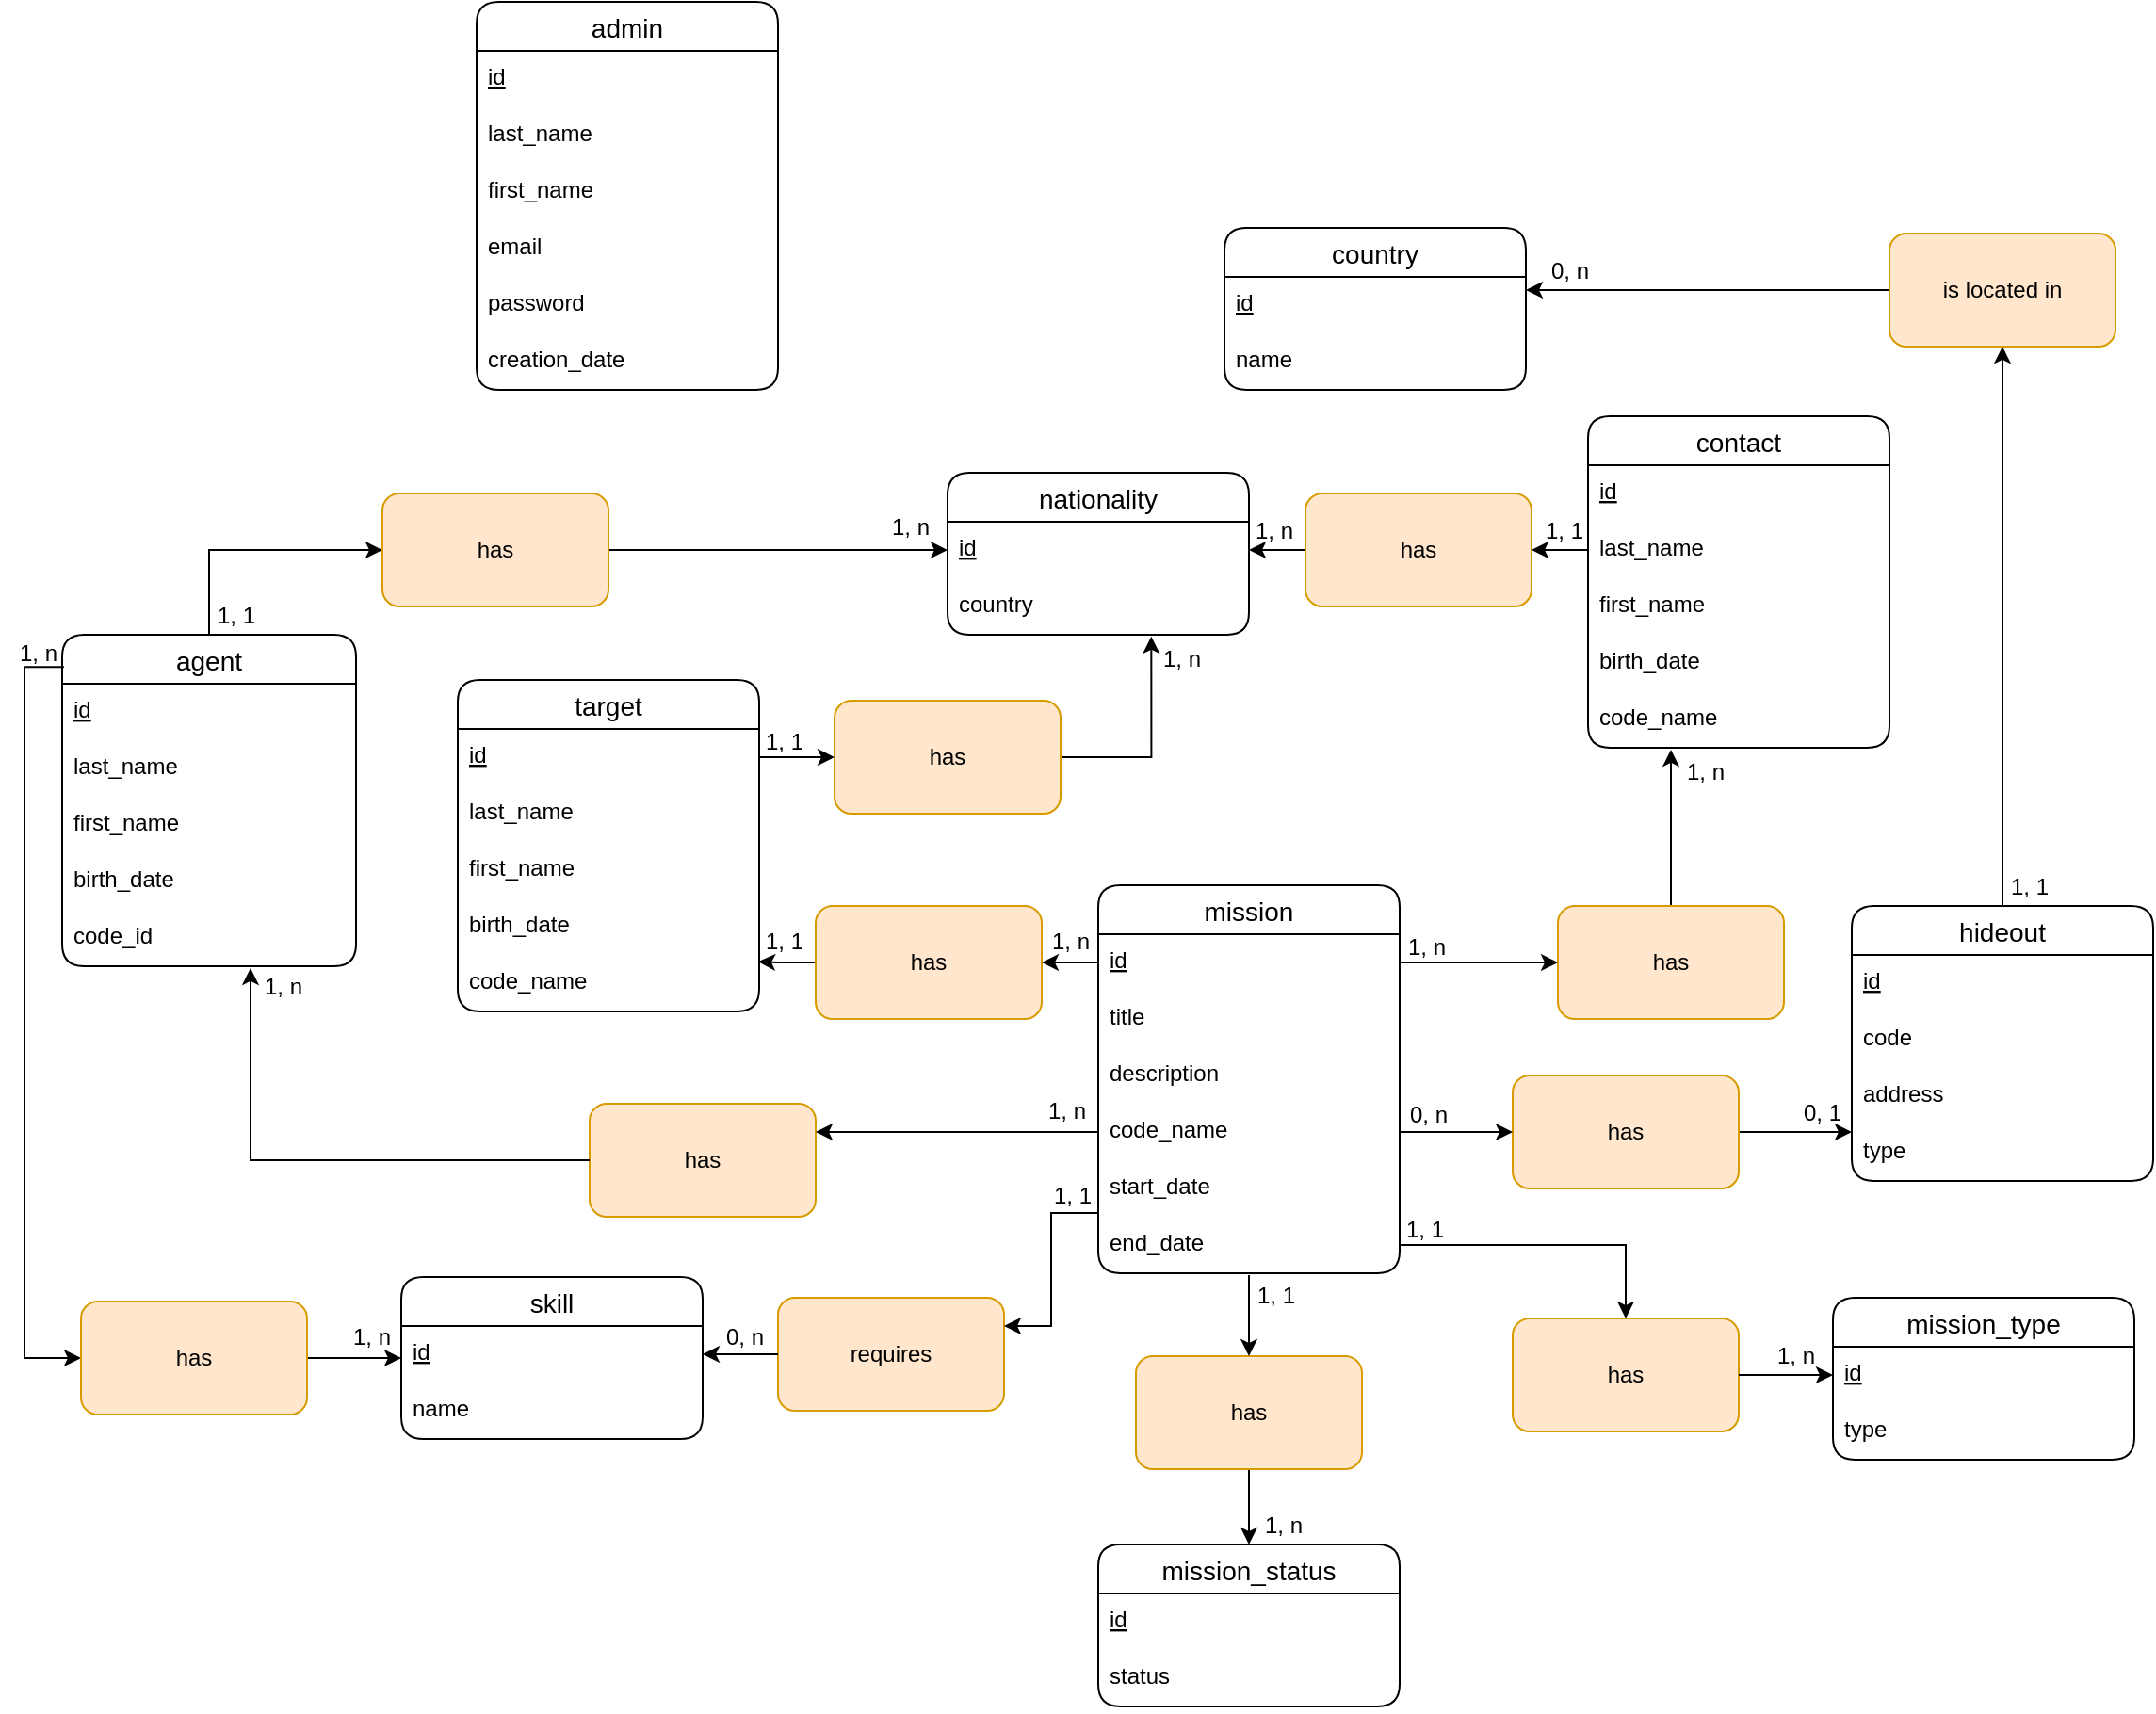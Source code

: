 <mxfile version="20.0.4" type="github">
  <diagram id="IRJhUcMUI05RFyqVbuxA" name="Page-1">
    <mxGraphModel dx="1422" dy="762" grid="1" gridSize="10" guides="1" tooltips="1" connect="1" arrows="1" fold="1" page="1" pageScale="1" pageWidth="827" pageHeight="1169" math="0" shadow="0">
      <root>
        <mxCell id="0" />
        <mxCell id="1" parent="0" />
        <mxCell id="O0-SuVOtnk1_sqH14qni-1" style="edgeStyle=orthogonalEdgeStyle;rounded=0;orthogonalLoop=1;jettySize=auto;html=1;exitX=0.5;exitY=0;exitDx=0;exitDy=0;entryX=0;entryY=0.5;entryDx=0;entryDy=0;startArrow=none;startFill=0;endArrow=classic;endFill=1;" parent="1" source="O0-SuVOtnk1_sqH14qni-2" target="O0-SuVOtnk1_sqH14qni-9" edge="1">
          <mxGeometry relative="1" as="geometry" />
        </mxCell>
        <mxCell id="O0-SuVOtnk1_sqH14qni-2" value="agent" style="swimlane;fontStyle=0;childLayout=stackLayout;horizontal=1;startSize=26;horizontalStack=0;resizeParent=1;resizeParentMax=0;resizeLast=0;collapsible=1;marginBottom=0;align=center;fontSize=14;rounded=1;" parent="1" vertex="1">
          <mxGeometry x="73" y="376" width="156" height="176" as="geometry" />
        </mxCell>
        <mxCell id="O0-SuVOtnk1_sqH14qni-3" value="id" style="text;strokeColor=none;fillColor=none;spacingLeft=4;spacingRight=4;overflow=hidden;rotatable=0;points=[[0,0.5],[1,0.5]];portConstraint=eastwest;fontSize=12;fontStyle=4" parent="O0-SuVOtnk1_sqH14qni-2" vertex="1">
          <mxGeometry y="26" width="156" height="30" as="geometry" />
        </mxCell>
        <mxCell id="O0-SuVOtnk1_sqH14qni-4" value="last_name&#xa;" style="text;strokeColor=none;fillColor=none;spacingLeft=4;spacingRight=4;overflow=hidden;rotatable=0;points=[[0,0.5],[1,0.5]];portConstraint=eastwest;fontSize=12;" parent="O0-SuVOtnk1_sqH14qni-2" vertex="1">
          <mxGeometry y="56" width="156" height="30" as="geometry" />
        </mxCell>
        <mxCell id="O0-SuVOtnk1_sqH14qni-5" value="first_name" style="text;strokeColor=none;fillColor=none;spacingLeft=4;spacingRight=4;overflow=hidden;rotatable=0;points=[[0,0.5],[1,0.5]];portConstraint=eastwest;fontSize=12;" parent="O0-SuVOtnk1_sqH14qni-2" vertex="1">
          <mxGeometry y="86" width="156" height="30" as="geometry" />
        </mxCell>
        <mxCell id="O0-SuVOtnk1_sqH14qni-6" value="birth_date" style="text;strokeColor=none;fillColor=none;spacingLeft=4;spacingRight=4;overflow=hidden;rotatable=0;points=[[0,0.5],[1,0.5]];portConstraint=eastwest;fontSize=12;" parent="O0-SuVOtnk1_sqH14qni-2" vertex="1">
          <mxGeometry y="116" width="156" height="30" as="geometry" />
        </mxCell>
        <mxCell id="O0-SuVOtnk1_sqH14qni-7" value="code_id" style="text;strokeColor=none;fillColor=none;spacingLeft=4;spacingRight=4;overflow=hidden;rotatable=0;points=[[0,0.5],[1,0.5]];portConstraint=eastwest;fontSize=12;" parent="O0-SuVOtnk1_sqH14qni-2" vertex="1">
          <mxGeometry y="146" width="156" height="30" as="geometry" />
        </mxCell>
        <mxCell id="O0-SuVOtnk1_sqH14qni-8" style="edgeStyle=orthogonalEdgeStyle;rounded=0;orthogonalLoop=1;jettySize=auto;html=1;entryX=0;entryY=0.5;entryDx=0;entryDy=0;startArrow=none;startFill=0;endArrow=classic;endFill=1;" parent="1" source="O0-SuVOtnk1_sqH14qni-9" target="O0-SuVOtnk1_sqH14qni-11" edge="1">
          <mxGeometry relative="1" as="geometry" />
        </mxCell>
        <mxCell id="O0-SuVOtnk1_sqH14qni-9" value="has" style="rounded=1;whiteSpace=wrap;html=1;fillColor=#ffe6cc;strokeColor=#d79b00;" parent="1" vertex="1">
          <mxGeometry x="243" y="301" width="120" height="60" as="geometry" />
        </mxCell>
        <mxCell id="O0-SuVOtnk1_sqH14qni-10" value="nationality" style="swimlane;fontStyle=0;childLayout=stackLayout;horizontal=1;startSize=26;horizontalStack=0;resizeParent=1;resizeParentMax=0;resizeLast=0;collapsible=1;marginBottom=0;align=center;fontSize=14;rounded=1;" parent="1" vertex="1">
          <mxGeometry x="543" y="290" width="160" height="86" as="geometry" />
        </mxCell>
        <mxCell id="O0-SuVOtnk1_sqH14qni-11" value="id" style="text;strokeColor=none;fillColor=none;spacingLeft=4;spacingRight=4;overflow=hidden;rotatable=0;points=[[0,0.5],[1,0.5]];portConstraint=eastwest;fontSize=12;fontStyle=4" parent="O0-SuVOtnk1_sqH14qni-10" vertex="1">
          <mxGeometry y="26" width="160" height="30" as="geometry" />
        </mxCell>
        <mxCell id="O0-SuVOtnk1_sqH14qni-12" value="country" style="text;strokeColor=none;fillColor=none;spacingLeft=4;spacingRight=4;overflow=hidden;rotatable=0;points=[[0,0.5],[1,0.5]];portConstraint=eastwest;fontSize=12;" parent="O0-SuVOtnk1_sqH14qni-10" vertex="1">
          <mxGeometry y="56" width="160" height="30" as="geometry" />
        </mxCell>
        <mxCell id="O0-SuVOtnk1_sqH14qni-13" value="skill" style="swimlane;fontStyle=0;childLayout=stackLayout;horizontal=1;startSize=26;horizontalStack=0;resizeParent=1;resizeParentMax=0;resizeLast=0;collapsible=1;marginBottom=0;align=center;fontSize=14;rounded=1;" parent="1" vertex="1">
          <mxGeometry x="253" y="717" width="160" height="86" as="geometry" />
        </mxCell>
        <mxCell id="O0-SuVOtnk1_sqH14qni-14" value="id" style="text;strokeColor=none;fillColor=none;spacingLeft=4;spacingRight=4;overflow=hidden;rotatable=0;points=[[0,0.5],[1,0.5]];portConstraint=eastwest;fontSize=12;fontStyle=4" parent="O0-SuVOtnk1_sqH14qni-13" vertex="1">
          <mxGeometry y="26" width="160" height="30" as="geometry" />
        </mxCell>
        <mxCell id="O0-SuVOtnk1_sqH14qni-15" value="name" style="text;strokeColor=none;fillColor=none;spacingLeft=4;spacingRight=4;overflow=hidden;rotatable=0;points=[[0,0.5],[1,0.5]];portConstraint=eastwest;fontSize=12;" parent="O0-SuVOtnk1_sqH14qni-13" vertex="1">
          <mxGeometry y="56" width="160" height="30" as="geometry" />
        </mxCell>
        <mxCell id="O0-SuVOtnk1_sqH14qni-16" style="edgeStyle=orthogonalEdgeStyle;rounded=0;orthogonalLoop=1;jettySize=auto;html=1;startArrow=none;startFill=0;endArrow=classic;endFill=1;entryX=0;entryY=0.5;entryDx=0;entryDy=0;" parent="1" source="O0-SuVOtnk1_sqH14qni-18" target="O0-SuVOtnk1_sqH14qni-13" edge="1">
          <mxGeometry relative="1" as="geometry" />
        </mxCell>
        <mxCell id="O0-SuVOtnk1_sqH14qni-17" style="edgeStyle=orthogonalEdgeStyle;rounded=0;orthogonalLoop=1;jettySize=auto;html=1;startArrow=none;startFill=0;endArrow=classic;endFill=1;exitX=0.006;exitY=0.097;exitDx=0;exitDy=0;exitPerimeter=0;" parent="1" source="O0-SuVOtnk1_sqH14qni-2" target="O0-SuVOtnk1_sqH14qni-18" edge="1">
          <mxGeometry relative="1" as="geometry">
            <Array as="points">
              <mxPoint x="53" y="393" />
              <mxPoint x="53" y="760" />
            </Array>
          </mxGeometry>
        </mxCell>
        <mxCell id="O0-SuVOtnk1_sqH14qni-18" value="has" style="rounded=1;whiteSpace=wrap;html=1;fillColor=#ffe6cc;strokeColor=#d79b00;" parent="1" vertex="1">
          <mxGeometry x="83" y="730" width="120" height="60" as="geometry" />
        </mxCell>
        <mxCell id="O0-SuVOtnk1_sqH14qni-19" value="target" style="swimlane;fontStyle=0;childLayout=stackLayout;horizontal=1;startSize=26;horizontalStack=0;resizeParent=1;resizeParentMax=0;resizeLast=0;collapsible=1;marginBottom=0;align=center;fontSize=14;rounded=1;swimlaneLine=1;" parent="1" vertex="1">
          <mxGeometry x="283" y="400" width="160" height="176" as="geometry" />
        </mxCell>
        <mxCell id="O0-SuVOtnk1_sqH14qni-20" value="id" style="text;strokeColor=none;fillColor=none;spacingLeft=4;spacingRight=4;overflow=hidden;rotatable=0;points=[[0,0.5],[1,0.5]];portConstraint=eastwest;fontSize=12;fontStyle=4" parent="O0-SuVOtnk1_sqH14qni-19" vertex="1">
          <mxGeometry y="26" width="160" height="30" as="geometry" />
        </mxCell>
        <mxCell id="O0-SuVOtnk1_sqH14qni-21" value="last_name" style="text;strokeColor=none;fillColor=none;spacingLeft=4;spacingRight=4;overflow=hidden;rotatable=0;points=[[0,0.5],[1,0.5]];portConstraint=eastwest;fontSize=12;" parent="O0-SuVOtnk1_sqH14qni-19" vertex="1">
          <mxGeometry y="56" width="160" height="30" as="geometry" />
        </mxCell>
        <mxCell id="O0-SuVOtnk1_sqH14qni-22" value="first_name" style="text;strokeColor=none;fillColor=none;spacingLeft=4;spacingRight=4;overflow=hidden;rotatable=0;points=[[0,0.5],[1,0.5]];portConstraint=eastwest;fontSize=12;" parent="O0-SuVOtnk1_sqH14qni-19" vertex="1">
          <mxGeometry y="86" width="160" height="30" as="geometry" />
        </mxCell>
        <mxCell id="O0-SuVOtnk1_sqH14qni-23" value="birth_date" style="text;strokeColor=none;fillColor=none;spacingLeft=4;spacingRight=4;overflow=hidden;rotatable=0;points=[[0,0.5],[1,0.5]];portConstraint=eastwest;fontSize=12;" parent="O0-SuVOtnk1_sqH14qni-19" vertex="1">
          <mxGeometry y="116" width="160" height="30" as="geometry" />
        </mxCell>
        <mxCell id="O0-SuVOtnk1_sqH14qni-24" value="code_name" style="text;strokeColor=none;fillColor=none;spacingLeft=4;spacingRight=4;overflow=hidden;rotatable=0;points=[[0,0.5],[1,0.5]];portConstraint=eastwest;fontSize=12;" parent="O0-SuVOtnk1_sqH14qni-19" vertex="1">
          <mxGeometry y="146" width="160" height="30" as="geometry" />
        </mxCell>
        <mxCell id="O0-SuVOtnk1_sqH14qni-25" value="contact" style="swimlane;fontStyle=0;childLayout=stackLayout;horizontal=1;startSize=26;horizontalStack=0;resizeParent=1;resizeParentMax=0;resizeLast=0;collapsible=1;marginBottom=0;align=center;fontSize=14;rounded=1;" parent="1" vertex="1">
          <mxGeometry x="883" y="260" width="160" height="176" as="geometry" />
        </mxCell>
        <mxCell id="O0-SuVOtnk1_sqH14qni-26" value="id" style="text;strokeColor=none;fillColor=none;spacingLeft=4;spacingRight=4;overflow=hidden;rotatable=0;points=[[0,0.5],[1,0.5]];portConstraint=eastwest;fontSize=12;fontStyle=4" parent="O0-SuVOtnk1_sqH14qni-25" vertex="1">
          <mxGeometry y="26" width="160" height="30" as="geometry" />
        </mxCell>
        <mxCell id="O0-SuVOtnk1_sqH14qni-27" value="last_name" style="text;strokeColor=none;fillColor=none;spacingLeft=4;spacingRight=4;overflow=hidden;rotatable=0;points=[[0,0.5],[1,0.5]];portConstraint=eastwest;fontSize=12;" parent="O0-SuVOtnk1_sqH14qni-25" vertex="1">
          <mxGeometry y="56" width="160" height="30" as="geometry" />
        </mxCell>
        <mxCell id="O0-SuVOtnk1_sqH14qni-28" value="first_name" style="text;strokeColor=none;fillColor=none;spacingLeft=4;spacingRight=4;overflow=hidden;rotatable=0;points=[[0,0.5],[1,0.5]];portConstraint=eastwest;fontSize=12;" parent="O0-SuVOtnk1_sqH14qni-25" vertex="1">
          <mxGeometry y="86" width="160" height="30" as="geometry" />
        </mxCell>
        <mxCell id="O0-SuVOtnk1_sqH14qni-29" value="birth_date" style="text;strokeColor=none;fillColor=none;spacingLeft=4;spacingRight=4;overflow=hidden;rotatable=0;points=[[0,0.5],[1,0.5]];portConstraint=eastwest;fontSize=12;" parent="O0-SuVOtnk1_sqH14qni-25" vertex="1">
          <mxGeometry y="116" width="160" height="30" as="geometry" />
        </mxCell>
        <mxCell id="O0-SuVOtnk1_sqH14qni-30" value="code_name" style="text;strokeColor=none;fillColor=none;spacingLeft=4;spacingRight=4;overflow=hidden;rotatable=0;points=[[0,0.5],[1,0.5]];portConstraint=eastwest;fontSize=12;" parent="O0-SuVOtnk1_sqH14qni-25" vertex="1">
          <mxGeometry y="146" width="160" height="30" as="geometry" />
        </mxCell>
        <mxCell id="O0-SuVOtnk1_sqH14qni-31" style="edgeStyle=orthogonalEdgeStyle;rounded=0;orthogonalLoop=1;jettySize=auto;html=1;exitX=0;exitY=0.5;exitDx=0;exitDy=0;entryX=1;entryY=0.5;entryDx=0;entryDy=0;startArrow=none;startFill=0;endArrow=classic;endFill=1;" parent="1" source="O0-SuVOtnk1_sqH14qni-32" target="O0-SuVOtnk1_sqH14qni-11" edge="1">
          <mxGeometry relative="1" as="geometry" />
        </mxCell>
        <mxCell id="O0-SuVOtnk1_sqH14qni-32" value="has" style="rounded=1;whiteSpace=wrap;html=1;fillColor=#ffe6cc;strokeColor=#d79b00;" parent="1" vertex="1">
          <mxGeometry x="733" y="301" width="120" height="60" as="geometry" />
        </mxCell>
        <mxCell id="O0-SuVOtnk1_sqH14qni-33" value="country" style="swimlane;fontStyle=0;childLayout=stackLayout;horizontal=1;startSize=26;horizontalStack=0;resizeParent=1;resizeParentMax=0;resizeLast=0;collapsible=1;marginBottom=0;align=center;fontSize=14;rounded=1;" parent="1" vertex="1">
          <mxGeometry x="690" y="160" width="160" height="86" as="geometry" />
        </mxCell>
        <mxCell id="O0-SuVOtnk1_sqH14qni-34" value="id" style="text;strokeColor=none;fillColor=none;spacingLeft=4;spacingRight=4;overflow=hidden;rotatable=0;points=[[0,0.5],[1,0.5]];portConstraint=eastwest;fontSize=12;fontStyle=4;rounded=1;" parent="O0-SuVOtnk1_sqH14qni-33" vertex="1">
          <mxGeometry y="26" width="160" height="30" as="geometry" />
        </mxCell>
        <mxCell id="O0-SuVOtnk1_sqH14qni-35" value="name" style="text;strokeColor=none;fillColor=none;spacingLeft=4;spacingRight=4;overflow=hidden;rotatable=0;points=[[0,0.5],[1,0.5]];portConstraint=eastwest;fontSize=12;" parent="O0-SuVOtnk1_sqH14qni-33" vertex="1">
          <mxGeometry y="56" width="160" height="30" as="geometry" />
        </mxCell>
        <mxCell id="O0-SuVOtnk1_sqH14qni-36" style="edgeStyle=orthogonalEdgeStyle;rounded=0;orthogonalLoop=1;jettySize=auto;html=1;startArrow=none;startFill=0;endArrow=classic;endFill=1;" parent="1" source="O0-SuVOtnk1_sqH14qni-37" target="O0-SuVOtnk1_sqH14qni-51" edge="1">
          <mxGeometry relative="1" as="geometry" />
        </mxCell>
        <mxCell id="O0-SuVOtnk1_sqH14qni-37" value="hideout" style="swimlane;fontStyle=0;childLayout=stackLayout;horizontal=1;startSize=26;horizontalStack=0;resizeParent=1;resizeParentMax=0;resizeLast=0;collapsible=1;marginBottom=0;align=center;fontSize=14;rounded=1;" parent="1" vertex="1">
          <mxGeometry x="1023" y="520" width="160" height="146" as="geometry" />
        </mxCell>
        <mxCell id="O0-SuVOtnk1_sqH14qni-38" value="id" style="text;strokeColor=none;fillColor=none;spacingLeft=4;spacingRight=4;overflow=hidden;rotatable=0;points=[[0,0.5],[1,0.5]];portConstraint=eastwest;fontSize=12;rounded=1;fontStyle=4" parent="O0-SuVOtnk1_sqH14qni-37" vertex="1">
          <mxGeometry y="26" width="160" height="30" as="geometry" />
        </mxCell>
        <mxCell id="O0-SuVOtnk1_sqH14qni-39" value="code" style="text;strokeColor=none;fillColor=none;spacingLeft=4;spacingRight=4;overflow=hidden;rotatable=0;points=[[0,0.5],[1,0.5]];portConstraint=eastwest;fontSize=12;rounded=1;" parent="O0-SuVOtnk1_sqH14qni-37" vertex="1">
          <mxGeometry y="56" width="160" height="30" as="geometry" />
        </mxCell>
        <mxCell id="O0-SuVOtnk1_sqH14qni-40" value="address" style="text;strokeColor=none;fillColor=none;spacingLeft=4;spacingRight=4;overflow=hidden;rotatable=0;points=[[0,0.5],[1,0.5]];portConstraint=eastwest;fontSize=12;rounded=1;" parent="O0-SuVOtnk1_sqH14qni-37" vertex="1">
          <mxGeometry y="86" width="160" height="30" as="geometry" />
        </mxCell>
        <mxCell id="O0-SuVOtnk1_sqH14qni-41" value="type" style="text;strokeColor=none;fillColor=none;spacingLeft=4;spacingRight=4;overflow=hidden;rotatable=0;points=[[0,0.5],[1,0.5]];portConstraint=eastwest;fontSize=12;rounded=1;" parent="O0-SuVOtnk1_sqH14qni-37" vertex="1">
          <mxGeometry y="116" width="160" height="30" as="geometry" />
        </mxCell>
        <mxCell id="O0-SuVOtnk1_sqH14qni-42" value="mission" style="swimlane;fontStyle=0;childLayout=stackLayout;horizontal=1;startSize=26;horizontalStack=0;resizeParent=1;resizeParentMax=0;resizeLast=0;collapsible=1;marginBottom=0;align=center;fontSize=14;rounded=1;" parent="1" vertex="1">
          <mxGeometry x="623" y="509" width="160" height="206" as="geometry" />
        </mxCell>
        <mxCell id="O0-SuVOtnk1_sqH14qni-43" value="id" style="text;strokeColor=none;fillColor=none;spacingLeft=4;spacingRight=4;overflow=hidden;rotatable=0;points=[[0,0.5],[1,0.5]];portConstraint=eastwest;fontSize=12;rounded=1;fontStyle=4" parent="O0-SuVOtnk1_sqH14qni-42" vertex="1">
          <mxGeometry y="26" width="160" height="30" as="geometry" />
        </mxCell>
        <mxCell id="O0-SuVOtnk1_sqH14qni-44" value="title" style="text;strokeColor=none;fillColor=none;spacingLeft=4;spacingRight=4;overflow=hidden;rotatable=0;points=[[0,0.5],[1,0.5]];portConstraint=eastwest;fontSize=12;rounded=1;" parent="O0-SuVOtnk1_sqH14qni-42" vertex="1">
          <mxGeometry y="56" width="160" height="30" as="geometry" />
        </mxCell>
        <mxCell id="O0-SuVOtnk1_sqH14qni-45" value="description" style="text;strokeColor=none;fillColor=none;spacingLeft=4;spacingRight=4;overflow=hidden;rotatable=0;points=[[0,0.5],[1,0.5]];portConstraint=eastwest;fontSize=12;rounded=1;" parent="O0-SuVOtnk1_sqH14qni-42" vertex="1">
          <mxGeometry y="86" width="160" height="30" as="geometry" />
        </mxCell>
        <mxCell id="O0-SuVOtnk1_sqH14qni-46" value="code_name" style="text;strokeColor=none;fillColor=none;spacingLeft=4;spacingRight=4;overflow=hidden;rotatable=0;points=[[0,0.5],[1,0.5]];portConstraint=eastwest;fontSize=12;rounded=1;" parent="O0-SuVOtnk1_sqH14qni-42" vertex="1">
          <mxGeometry y="116" width="160" height="30" as="geometry" />
        </mxCell>
        <mxCell id="O0-SuVOtnk1_sqH14qni-47" value="start_date" style="text;strokeColor=none;fillColor=none;spacingLeft=4;spacingRight=4;overflow=hidden;rotatable=0;points=[[0,0.5],[1,0.5]];portConstraint=eastwest;fontSize=12;rounded=1;" parent="O0-SuVOtnk1_sqH14qni-42" vertex="1">
          <mxGeometry y="146" width="160" height="30" as="geometry" />
        </mxCell>
        <mxCell id="O0-SuVOtnk1_sqH14qni-48" value="end_date" style="text;strokeColor=none;fillColor=none;spacingLeft=4;spacingRight=4;overflow=hidden;rotatable=0;points=[[0,0.5],[1,0.5]];portConstraint=eastwest;fontSize=12;rounded=1;" parent="O0-SuVOtnk1_sqH14qni-42" vertex="1">
          <mxGeometry y="176" width="160" height="30" as="geometry" />
        </mxCell>
        <mxCell id="O0-SuVOtnk1_sqH14qni-49" style="edgeStyle=orthogonalEdgeStyle;rounded=0;orthogonalLoop=1;jettySize=auto;html=1;entryX=1;entryY=0.5;entryDx=0;entryDy=0;startArrow=none;startFill=0;endArrow=classic;endFill=1;" parent="1" source="O0-SuVOtnk1_sqH14qni-27" target="O0-SuVOtnk1_sqH14qni-32" edge="1">
          <mxGeometry relative="1" as="geometry" />
        </mxCell>
        <mxCell id="O0-SuVOtnk1_sqH14qni-50" style="edgeStyle=orthogonalEdgeStyle;rounded=0;orthogonalLoop=1;jettySize=auto;html=1;entryX=1;entryY=0.233;entryDx=0;entryDy=0;entryPerimeter=0;startArrow=none;startFill=0;endArrow=classic;endFill=1;" parent="1" source="O0-SuVOtnk1_sqH14qni-51" target="O0-SuVOtnk1_sqH14qni-34" edge="1">
          <mxGeometry relative="1" as="geometry" />
        </mxCell>
        <mxCell id="O0-SuVOtnk1_sqH14qni-51" value="is located in" style="rounded=1;whiteSpace=wrap;html=1;fillColor=#ffe6cc;strokeColor=#d79b00;" parent="1" vertex="1">
          <mxGeometry x="1043" y="163" width="120" height="60" as="geometry" />
        </mxCell>
        <mxCell id="O0-SuVOtnk1_sqH14qni-52" style="edgeStyle=orthogonalEdgeStyle;rounded=0;orthogonalLoop=1;jettySize=auto;html=1;exitX=1;exitY=0.5;exitDx=0;exitDy=0;entryX=0.676;entryY=1.031;entryDx=0;entryDy=0;entryPerimeter=0;startArrow=none;startFill=0;endArrow=classic;endFill=1;" parent="1" source="O0-SuVOtnk1_sqH14qni-53" target="O0-SuVOtnk1_sqH14qni-12" edge="1">
          <mxGeometry relative="1" as="geometry" />
        </mxCell>
        <mxCell id="O0-SuVOtnk1_sqH14qni-53" value="has" style="rounded=1;whiteSpace=wrap;html=1;fillColor=#ffe6cc;strokeColor=#d79b00;" parent="1" vertex="1">
          <mxGeometry x="483" y="411" width="120" height="60" as="geometry" />
        </mxCell>
        <mxCell id="O0-SuVOtnk1_sqH14qni-54" style="edgeStyle=orthogonalEdgeStyle;rounded=0;orthogonalLoop=1;jettySize=auto;html=1;exitX=1;exitY=0.5;exitDx=0;exitDy=0;entryX=0;entryY=0.5;entryDx=0;entryDy=0;startArrow=none;startFill=0;endArrow=classic;endFill=1;" parent="1" source="O0-SuVOtnk1_sqH14qni-20" target="O0-SuVOtnk1_sqH14qni-53" edge="1">
          <mxGeometry relative="1" as="geometry" />
        </mxCell>
        <mxCell id="O0-SuVOtnk1_sqH14qni-55" style="edgeStyle=orthogonalEdgeStyle;rounded=0;orthogonalLoop=1;jettySize=auto;html=1;entryX=0.013;entryY=0.167;entryDx=0;entryDy=0;entryPerimeter=0;startArrow=none;startFill=0;endArrow=classic;endFill=1;" parent="1" source="O0-SuVOtnk1_sqH14qni-56" edge="1">
          <mxGeometry relative="1" as="geometry" />
        </mxCell>
        <mxCell id="O0-SuVOtnk1_sqH14qni-56" value="has" style="rounded=1;whiteSpace=wrap;html=1;fillColor=#ffe6cc;strokeColor=#d79b00;" parent="1" vertex="1">
          <mxGeometry x="353" y="625" width="120" height="60" as="geometry" />
        </mxCell>
        <mxCell id="O0-SuVOtnk1_sqH14qni-57" style="edgeStyle=orthogonalEdgeStyle;rounded=0;orthogonalLoop=1;jettySize=auto;html=1;exitX=0.5;exitY=0;exitDx=0;exitDy=0;entryX=0.275;entryY=1.033;entryDx=0;entryDy=0;entryPerimeter=0;startArrow=none;startFill=0;endArrow=classic;endFill=1;" parent="1" source="O0-SuVOtnk1_sqH14qni-58" target="O0-SuVOtnk1_sqH14qni-30" edge="1">
          <mxGeometry relative="1" as="geometry" />
        </mxCell>
        <mxCell id="O0-SuVOtnk1_sqH14qni-58" value="has" style="rounded=1;whiteSpace=wrap;html=1;fillColor=#ffe6cc;strokeColor=#d79b00;" parent="1" vertex="1">
          <mxGeometry x="867" y="520" width="120" height="60" as="geometry" />
        </mxCell>
        <mxCell id="O0-SuVOtnk1_sqH14qni-59" style="edgeStyle=orthogonalEdgeStyle;rounded=0;orthogonalLoop=1;jettySize=auto;html=1;entryX=0.997;entryY=0.119;entryDx=0;entryDy=0;entryPerimeter=0;startArrow=none;startFill=0;endArrow=classic;endFill=1;" parent="1" source="O0-SuVOtnk1_sqH14qni-60" target="O0-SuVOtnk1_sqH14qni-24" edge="1">
          <mxGeometry relative="1" as="geometry" />
        </mxCell>
        <mxCell id="O0-SuVOtnk1_sqH14qni-60" value="has" style="rounded=1;whiteSpace=wrap;html=1;fillColor=#ffe6cc;strokeColor=#d79b00;" parent="1" vertex="1">
          <mxGeometry x="473" y="520" width="120" height="60" as="geometry" />
        </mxCell>
        <mxCell id="O0-SuVOtnk1_sqH14qni-61" style="edgeStyle=orthogonalEdgeStyle;rounded=0;orthogonalLoop=1;jettySize=auto;html=1;exitX=0;exitY=0.5;exitDx=0;exitDy=0;entryX=1;entryY=0.5;entryDx=0;entryDy=0;startArrow=none;startFill=0;endArrow=classic;endFill=1;" parent="1" source="O0-SuVOtnk1_sqH14qni-43" target="O0-SuVOtnk1_sqH14qni-60" edge="1">
          <mxGeometry relative="1" as="geometry" />
        </mxCell>
        <mxCell id="O0-SuVOtnk1_sqH14qni-62" style="edgeStyle=orthogonalEdgeStyle;rounded=0;orthogonalLoop=1;jettySize=auto;html=1;exitX=1;exitY=0.5;exitDx=0;exitDy=0;startArrow=none;startFill=0;endArrow=classic;endFill=1;" parent="1" source="O0-SuVOtnk1_sqH14qni-43" target="O0-SuVOtnk1_sqH14qni-58" edge="1">
          <mxGeometry relative="1" as="geometry" />
        </mxCell>
        <mxCell id="O0-SuVOtnk1_sqH14qni-63" style="edgeStyle=orthogonalEdgeStyle;rounded=0;orthogonalLoop=1;jettySize=auto;html=1;startArrow=none;startFill=0;endArrow=classic;endFill=1;" parent="1" source="O0-SuVOtnk1_sqH14qni-64" edge="1">
          <mxGeometry relative="1" as="geometry">
            <mxPoint x="1023" y="640" as="targetPoint" />
          </mxGeometry>
        </mxCell>
        <mxCell id="O0-SuVOtnk1_sqH14qni-64" value="has" style="rounded=1;whiteSpace=wrap;html=1;fillColor=#ffe6cc;strokeColor=#d79b00;" parent="1" vertex="1">
          <mxGeometry x="843" y="610" width="120" height="60" as="geometry" />
        </mxCell>
        <mxCell id="O0-SuVOtnk1_sqH14qni-65" style="edgeStyle=orthogonalEdgeStyle;rounded=0;orthogonalLoop=1;jettySize=auto;html=1;exitX=1;exitY=0.5;exitDx=0;exitDy=0;entryX=0;entryY=0.5;entryDx=0;entryDy=0;startArrow=none;startFill=0;endArrow=classic;endFill=1;" parent="1" source="O0-SuVOtnk1_sqH14qni-46" target="O0-SuVOtnk1_sqH14qni-64" edge="1">
          <mxGeometry relative="1" as="geometry" />
        </mxCell>
        <mxCell id="O0-SuVOtnk1_sqH14qni-66" style="edgeStyle=orthogonalEdgeStyle;rounded=0;orthogonalLoop=1;jettySize=auto;html=1;exitX=0;exitY=0.5;exitDx=0;exitDy=0;entryX=0.641;entryY=1.033;entryDx=0;entryDy=0;startArrow=none;startFill=0;endArrow=classic;endFill=1;entryPerimeter=0;" parent="1" source="O0-SuVOtnk1_sqH14qni-56" target="O0-SuVOtnk1_sqH14qni-7" edge="1">
          <mxGeometry relative="1" as="geometry" />
        </mxCell>
        <mxCell id="O0-SuVOtnk1_sqH14qni-67" value="requires" style="rounded=1;whiteSpace=wrap;html=1;fillColor=#ffe6cc;strokeColor=#d79b00;" parent="1" vertex="1">
          <mxGeometry x="453" y="728" width="120" height="60" as="geometry" />
        </mxCell>
        <mxCell id="O0-SuVOtnk1_sqH14qni-68" style="edgeStyle=orthogonalEdgeStyle;rounded=0;orthogonalLoop=1;jettySize=auto;html=1;exitX=0;exitY=0.5;exitDx=0;exitDy=0;entryX=1;entryY=0.5;entryDx=0;entryDy=0;startArrow=none;startFill=0;endArrow=classic;endFill=1;" parent="1" source="O0-SuVOtnk1_sqH14qni-67" target="O0-SuVOtnk1_sqH14qni-14" edge="1">
          <mxGeometry relative="1" as="geometry" />
        </mxCell>
        <mxCell id="O0-SuVOtnk1_sqH14qni-69" style="edgeStyle=orthogonalEdgeStyle;rounded=0;orthogonalLoop=1;jettySize=auto;html=1;exitX=0;exitY=0.933;exitDx=0;exitDy=0;entryX=1;entryY=0.25;entryDx=0;entryDy=0;startArrow=none;startFill=0;endArrow=classic;endFill=1;exitPerimeter=0;" parent="1" source="O0-SuVOtnk1_sqH14qni-47" target="O0-SuVOtnk1_sqH14qni-67" edge="1">
          <mxGeometry relative="1" as="geometry" />
        </mxCell>
        <mxCell id="O0-SuVOtnk1_sqH14qni-70" value="admin" style="swimlane;fontStyle=0;childLayout=stackLayout;horizontal=1;startSize=26;horizontalStack=0;resizeParent=1;resizeParentMax=0;resizeLast=0;collapsible=1;marginBottom=0;align=center;fontSize=14;rounded=1;" parent="1" vertex="1">
          <mxGeometry x="293" y="40" width="160" height="206" as="geometry" />
        </mxCell>
        <mxCell id="O0-SuVOtnk1_sqH14qni-71" value="id" style="text;strokeColor=none;fillColor=none;spacingLeft=4;spacingRight=4;overflow=hidden;rotatable=0;points=[[0,0.5],[1,0.5]];portConstraint=eastwest;fontSize=12;rounded=1;fontStyle=4" parent="O0-SuVOtnk1_sqH14qni-70" vertex="1">
          <mxGeometry y="26" width="160" height="30" as="geometry" />
        </mxCell>
        <mxCell id="O0-SuVOtnk1_sqH14qni-72" value="last_name" style="text;strokeColor=none;fillColor=none;spacingLeft=4;spacingRight=4;overflow=hidden;rotatable=0;points=[[0,0.5],[1,0.5]];portConstraint=eastwest;fontSize=12;rounded=1;" parent="O0-SuVOtnk1_sqH14qni-70" vertex="1">
          <mxGeometry y="56" width="160" height="30" as="geometry" />
        </mxCell>
        <mxCell id="O0-SuVOtnk1_sqH14qni-73" value="first_name" style="text;strokeColor=none;fillColor=none;spacingLeft=4;spacingRight=4;overflow=hidden;rotatable=0;points=[[0,0.5],[1,0.5]];portConstraint=eastwest;fontSize=12;rounded=1;" parent="O0-SuVOtnk1_sqH14qni-70" vertex="1">
          <mxGeometry y="86" width="160" height="30" as="geometry" />
        </mxCell>
        <mxCell id="O0-SuVOtnk1_sqH14qni-74" value="email" style="text;strokeColor=none;fillColor=none;spacingLeft=4;spacingRight=4;overflow=hidden;rotatable=0;points=[[0,0.5],[1,0.5]];portConstraint=eastwest;fontSize=12;rounded=1;" parent="O0-SuVOtnk1_sqH14qni-70" vertex="1">
          <mxGeometry y="116" width="160" height="30" as="geometry" />
        </mxCell>
        <mxCell id="O0-SuVOtnk1_sqH14qni-75" value="password" style="text;strokeColor=none;fillColor=none;spacingLeft=4;spacingRight=4;overflow=hidden;rotatable=0;points=[[0,0.5],[1,0.5]];portConstraint=eastwest;fontSize=12;rounded=1;" parent="O0-SuVOtnk1_sqH14qni-70" vertex="1">
          <mxGeometry y="146" width="160" height="30" as="geometry" />
        </mxCell>
        <mxCell id="O0-SuVOtnk1_sqH14qni-76" value="creation_date" style="text;strokeColor=none;fillColor=none;spacingLeft=4;spacingRight=4;overflow=hidden;rotatable=0;points=[[0,0.5],[1,0.5]];portConstraint=eastwest;fontSize=12;rounded=1;" parent="O0-SuVOtnk1_sqH14qni-70" vertex="1">
          <mxGeometry y="176" width="160" height="30" as="geometry" />
        </mxCell>
        <mxCell id="O0-SuVOtnk1_sqH14qni-77" value="1, n" style="text;html=1;align=center;verticalAlign=middle;resizable=0;points=[];autosize=1;strokeColor=none;fillColor=none;" parent="1" vertex="1">
          <mxGeometry x="40" y="376" width="40" height="20" as="geometry" />
        </mxCell>
        <mxCell id="O0-SuVOtnk1_sqH14qni-78" value="1, n" style="text;html=1;align=center;verticalAlign=middle;resizable=0;points=[];autosize=1;strokeColor=none;fillColor=none;" parent="1" vertex="1">
          <mxGeometry x="217" y="739" width="40" height="20" as="geometry" />
        </mxCell>
        <mxCell id="O0-SuVOtnk1_sqH14qni-79" style="edgeStyle=orthogonalEdgeStyle;rounded=0;orthogonalLoop=1;jettySize=auto;html=1;startArrow=none;startFill=0;endArrow=classic;endFill=1;exitX=0.5;exitY=1;exitDx=0;exitDy=0;" parent="1" source="O0-SuVOtnk1_sqH14qni-83" target="O0-SuVOtnk1_sqH14qni-80" edge="1">
          <mxGeometry relative="1" as="geometry" />
        </mxCell>
        <mxCell id="O0-SuVOtnk1_sqH14qni-80" value="mission_status" style="swimlane;fontStyle=0;childLayout=stackLayout;horizontal=1;startSize=26;horizontalStack=0;resizeParent=1;resizeParentMax=0;resizeLast=0;collapsible=1;marginBottom=0;align=center;fontSize=14;rounded=1;" parent="1" vertex="1">
          <mxGeometry x="623" y="859" width="160" height="86" as="geometry" />
        </mxCell>
        <mxCell id="O0-SuVOtnk1_sqH14qni-81" value="id" style="text;strokeColor=none;fillColor=none;spacingLeft=4;spacingRight=4;overflow=hidden;rotatable=0;points=[[0,0.5],[1,0.5]];portConstraint=eastwest;fontSize=12;rounded=1;fontStyle=4" parent="O0-SuVOtnk1_sqH14qni-80" vertex="1">
          <mxGeometry y="26" width="160" height="30" as="geometry" />
        </mxCell>
        <mxCell id="O0-SuVOtnk1_sqH14qni-82" value="status" style="text;strokeColor=none;fillColor=none;spacingLeft=4;spacingRight=4;overflow=hidden;rotatable=0;points=[[0,0.5],[1,0.5]];portConstraint=eastwest;fontSize=12;rounded=1;" parent="O0-SuVOtnk1_sqH14qni-80" vertex="1">
          <mxGeometry y="56" width="160" height="30" as="geometry" />
        </mxCell>
        <mxCell id="O0-SuVOtnk1_sqH14qni-83" value="has" style="rounded=1;whiteSpace=wrap;html=1;fillColor=#ffe6cc;strokeColor=#d79b00;" parent="1" vertex="1">
          <mxGeometry x="643" y="759" width="120" height="60" as="geometry" />
        </mxCell>
        <mxCell id="O0-SuVOtnk1_sqH14qni-84" value="mission_type" style="swimlane;fontStyle=0;childLayout=stackLayout;horizontal=1;startSize=26;horizontalStack=0;resizeParent=1;resizeParentMax=0;resizeLast=0;collapsible=1;marginBottom=0;align=center;fontSize=14;rounded=1;" parent="1" vertex="1">
          <mxGeometry x="1013" y="728" width="160" height="86" as="geometry" />
        </mxCell>
        <mxCell id="O0-SuVOtnk1_sqH14qni-85" value="id" style="text;strokeColor=none;fillColor=none;spacingLeft=4;spacingRight=4;overflow=hidden;rotatable=0;points=[[0,0.5],[1,0.5]];portConstraint=eastwest;fontSize=12;rounded=1;fontStyle=4" parent="O0-SuVOtnk1_sqH14qni-84" vertex="1">
          <mxGeometry y="26" width="160" height="30" as="geometry" />
        </mxCell>
        <mxCell id="O0-SuVOtnk1_sqH14qni-86" value="type" style="text;strokeColor=none;fillColor=none;spacingLeft=4;spacingRight=4;overflow=hidden;rotatable=0;points=[[0,0.5],[1,0.5]];portConstraint=eastwest;fontSize=12;rounded=1;" parent="O0-SuVOtnk1_sqH14qni-84" vertex="1">
          <mxGeometry y="56" width="160" height="30" as="geometry" />
        </mxCell>
        <mxCell id="O0-SuVOtnk1_sqH14qni-87" value="has" style="rounded=1;whiteSpace=wrap;html=1;fillColor=#ffe6cc;strokeColor=#d79b00;" parent="1" vertex="1">
          <mxGeometry x="843" y="739" width="120" height="60" as="geometry" />
        </mxCell>
        <mxCell id="O0-SuVOtnk1_sqH14qni-88" style="edgeStyle=orthogonalEdgeStyle;rounded=0;orthogonalLoop=1;jettySize=auto;html=1;startArrow=none;startFill=0;endArrow=classic;endFill=1;entryX=0;entryY=0.5;entryDx=0;entryDy=0;" parent="1" source="O0-SuVOtnk1_sqH14qni-87" target="O0-SuVOtnk1_sqH14qni-85" edge="1">
          <mxGeometry relative="1" as="geometry" />
        </mxCell>
        <mxCell id="O0-SuVOtnk1_sqH14qni-89" style="edgeStyle=orthogonalEdgeStyle;rounded=0;orthogonalLoop=1;jettySize=auto;html=1;exitX=0.5;exitY=1.033;exitDx=0;exitDy=0;entryX=0.5;entryY=0;entryDx=0;entryDy=0;startArrow=none;startFill=0;endArrow=classic;endFill=1;exitPerimeter=0;" parent="1" source="O0-SuVOtnk1_sqH14qni-48" target="O0-SuVOtnk1_sqH14qni-83" edge="1">
          <mxGeometry relative="1" as="geometry" />
        </mxCell>
        <mxCell id="O0-SuVOtnk1_sqH14qni-90" value="1, 1" style="text;html=1;align=center;verticalAlign=middle;resizable=0;points=[];autosize=1;strokeColor=none;fillColor=none;" parent="1" vertex="1">
          <mxGeometry x="145" y="356" width="40" height="20" as="geometry" />
        </mxCell>
        <mxCell id="O0-SuVOtnk1_sqH14qni-91" value="1, n" style="text;html=1;align=center;verticalAlign=middle;resizable=0;points=[];autosize=1;strokeColor=none;fillColor=none;" parent="1" vertex="1">
          <mxGeometry x="503" y="309" width="40" height="20" as="geometry" />
        </mxCell>
        <mxCell id="O0-SuVOtnk1_sqH14qni-92" value="1, 1" style="text;html=1;align=center;verticalAlign=middle;resizable=0;points=[];autosize=1;strokeColor=none;fillColor=none;" parent="1" vertex="1">
          <mxGeometry x="436" y="423" width="40" height="20" as="geometry" />
        </mxCell>
        <mxCell id="O0-SuVOtnk1_sqH14qni-93" value="1, 1" style="text;html=1;align=center;verticalAlign=middle;resizable=0;points=[];autosize=1;strokeColor=none;fillColor=none;" parent="1" vertex="1">
          <mxGeometry x="850" y="311" width="40" height="20" as="geometry" />
        </mxCell>
        <mxCell id="O0-SuVOtnk1_sqH14qni-94" value="1, n" style="text;html=1;align=center;verticalAlign=middle;resizable=0;points=[];autosize=1;strokeColor=none;fillColor=none;" parent="1" vertex="1">
          <mxGeometry x="647" y="379" width="40" height="20" as="geometry" />
        </mxCell>
        <mxCell id="O0-SuVOtnk1_sqH14qni-95" value="1, n" style="text;html=1;align=center;verticalAlign=middle;resizable=0;points=[];autosize=1;strokeColor=none;fillColor=none;" parent="1" vertex="1">
          <mxGeometry x="696" y="311" width="40" height="20" as="geometry" />
        </mxCell>
        <mxCell id="O0-SuVOtnk1_sqH14qni-96" value="0, n" style="text;html=1;align=center;verticalAlign=middle;resizable=0;points=[];autosize=1;strokeColor=none;fillColor=none;" parent="1" vertex="1">
          <mxGeometry x="853" y="173" width="40" height="20" as="geometry" />
        </mxCell>
        <mxCell id="O0-SuVOtnk1_sqH14qni-97" value="1, 1" style="text;html=1;align=center;verticalAlign=middle;resizable=0;points=[];autosize=1;strokeColor=none;fillColor=none;" parent="1" vertex="1">
          <mxGeometry x="1097" y="500" width="40" height="20" as="geometry" />
        </mxCell>
        <mxCell id="O0-SuVOtnk1_sqH14qni-98" value="1, 1" style="text;html=1;align=center;verticalAlign=middle;resizable=0;points=[];autosize=1;strokeColor=none;fillColor=none;" parent="1" vertex="1">
          <mxGeometry x="697" y="717" width="40" height="20" as="geometry" />
        </mxCell>
        <mxCell id="O0-SuVOtnk1_sqH14qni-99" value="1, n" style="text;html=1;align=center;verticalAlign=middle;resizable=0;points=[];autosize=1;strokeColor=none;fillColor=none;" parent="1" vertex="1">
          <mxGeometry x="701" y="839" width="40" height="20" as="geometry" />
        </mxCell>
        <mxCell id="O0-SuVOtnk1_sqH14qni-100" style="edgeStyle=orthogonalEdgeStyle;rounded=0;orthogonalLoop=1;jettySize=auto;html=1;startArrow=none;startFill=0;endArrow=classic;endFill=1;exitX=1;exitY=0.5;exitDx=0;exitDy=0;" parent="1" source="O0-SuVOtnk1_sqH14qni-48" target="O0-SuVOtnk1_sqH14qni-87" edge="1">
          <mxGeometry relative="1" as="geometry" />
        </mxCell>
        <mxCell id="O0-SuVOtnk1_sqH14qni-101" value="1, 1" style="text;html=1;align=center;verticalAlign=middle;resizable=0;points=[];autosize=1;strokeColor=none;fillColor=none;" parent="1" vertex="1">
          <mxGeometry x="776" y="682" width="40" height="20" as="geometry" />
        </mxCell>
        <mxCell id="O0-SuVOtnk1_sqH14qni-102" value="1, n" style="text;html=1;align=center;verticalAlign=middle;resizable=0;points=[];autosize=1;strokeColor=none;fillColor=none;" parent="1" vertex="1">
          <mxGeometry x="973" y="749" width="40" height="20" as="geometry" />
        </mxCell>
        <mxCell id="O0-SuVOtnk1_sqH14qni-103" value="0, 1" style="text;html=1;align=center;verticalAlign=middle;resizable=0;points=[];autosize=1;strokeColor=none;fillColor=none;" parent="1" vertex="1">
          <mxGeometry x="987" y="620" width="40" height="20" as="geometry" />
        </mxCell>
        <mxCell id="O0-SuVOtnk1_sqH14qni-104" value="0, n" style="text;html=1;align=center;verticalAlign=middle;resizable=0;points=[];autosize=1;strokeColor=none;fillColor=none;" parent="1" vertex="1">
          <mxGeometry x="778" y="621" width="40" height="20" as="geometry" />
        </mxCell>
        <mxCell id="O0-SuVOtnk1_sqH14qni-105" value="1, n" style="text;html=1;align=center;verticalAlign=middle;resizable=0;points=[];autosize=1;strokeColor=none;fillColor=none;" parent="1" vertex="1">
          <mxGeometry x="777" y="532" width="40" height="20" as="geometry" />
        </mxCell>
        <mxCell id="O0-SuVOtnk1_sqH14qni-106" value="1, n" style="text;html=1;align=center;verticalAlign=middle;resizable=0;points=[];autosize=1;strokeColor=none;fillColor=none;" parent="1" vertex="1">
          <mxGeometry x="925" y="439" width="40" height="20" as="geometry" />
        </mxCell>
        <mxCell id="O0-SuVOtnk1_sqH14qni-107" value="1, n" style="text;html=1;align=center;verticalAlign=middle;resizable=0;points=[];autosize=1;strokeColor=none;fillColor=none;" parent="1" vertex="1">
          <mxGeometry x="588" y="529" width="40" height="20" as="geometry" />
        </mxCell>
        <mxCell id="O0-SuVOtnk1_sqH14qni-108" value="1, 1" style="text;html=1;align=center;verticalAlign=middle;resizable=0;points=[];autosize=1;strokeColor=none;fillColor=none;" parent="1" vertex="1">
          <mxGeometry x="436" y="529" width="40" height="20" as="geometry" />
        </mxCell>
        <mxCell id="O0-SuVOtnk1_sqH14qni-109" value="1, n" style="text;html=1;align=center;verticalAlign=middle;resizable=0;points=[];autosize=1;strokeColor=none;fillColor=none;" parent="1" vertex="1">
          <mxGeometry x="586" y="619" width="40" height="20" as="geometry" />
        </mxCell>
        <mxCell id="O0-SuVOtnk1_sqH14qni-110" value="1, n" style="text;html=1;align=center;verticalAlign=middle;resizable=0;points=[];autosize=1;strokeColor=none;fillColor=none;" parent="1" vertex="1">
          <mxGeometry x="170" y="553" width="40" height="20" as="geometry" />
        </mxCell>
        <mxCell id="O0-SuVOtnk1_sqH14qni-111" value="1, 1" style="text;html=1;align=center;verticalAlign=middle;resizable=0;points=[];autosize=1;strokeColor=none;fillColor=none;" parent="1" vertex="1">
          <mxGeometry x="589" y="664" width="40" height="20" as="geometry" />
        </mxCell>
        <mxCell id="O0-SuVOtnk1_sqH14qni-112" value="0, n" style="text;html=1;align=center;verticalAlign=middle;resizable=0;points=[];autosize=1;strokeColor=none;fillColor=none;" parent="1" vertex="1">
          <mxGeometry x="415" y="739" width="40" height="20" as="geometry" />
        </mxCell>
        <mxCell id="O0-SuVOtnk1_sqH14qni-113" style="edgeStyle=orthogonalEdgeStyle;rounded=0;orthogonalLoop=1;jettySize=auto;html=1;exitX=0;exitY=0.5;exitDx=0;exitDy=0;entryX=1;entryY=0.25;entryDx=0;entryDy=0;startArrow=none;startFill=0;endArrow=classic;endFill=1;" parent="1" source="O0-SuVOtnk1_sqH14qni-46" target="O0-SuVOtnk1_sqH14qni-56" edge="1">
          <mxGeometry relative="1" as="geometry" />
        </mxCell>
      </root>
    </mxGraphModel>
  </diagram>
</mxfile>
